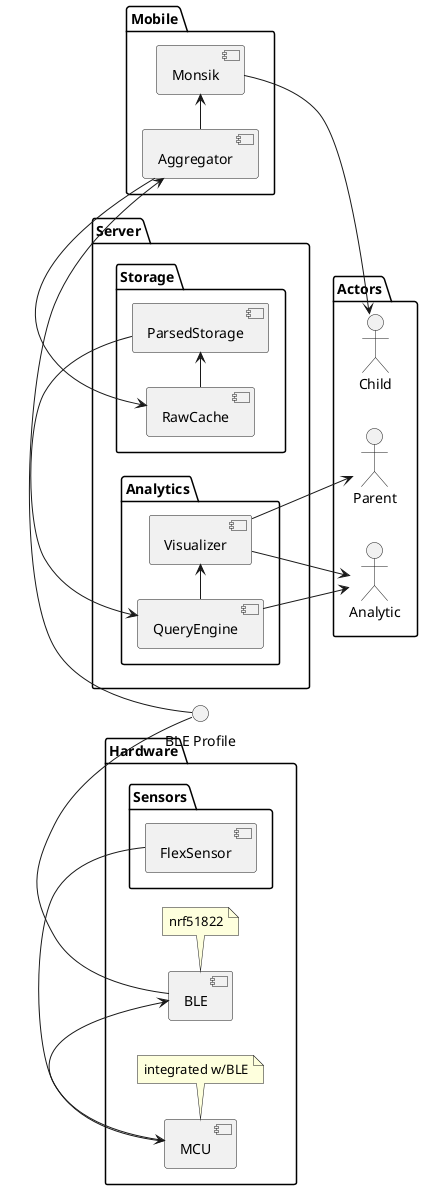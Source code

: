 @startuml
skinparam componentStyle uml2
left to right direction

interface "BLE Profile" [[https://github.com/motorica-org/telemetry-docs/wiki/BLE-Profile]]

package Hardware {
    component MCU
    component BLE

    package Sensors {
        [FlexSensor] -> [MCU]
    }

    [MCU] -> [BLE]
    [BLE] - (BLE Profile)

    note bottom of [MCU]: integrated w/BLE
    note bottom of [BLE]: nrf51822
}

package Mobile {
    (BLE Profile) -> [Aggregator]
    [Aggregator] -> [Monsik]
}

package Server {
    package Storage {
        [Aggregator] -> [RawCache]
        [RawCache] -> [ParsedStorage]
    }
    package Analytics {
        [ParsedStorage] -> [QueryEngine]
        [QueryEngine] -> [Visualizer]
    }
}

package Actors {
    actor Child
    actor Parent
    actor Analytic

    Child <- [Monsik]

    Parent <- [Visualizer]

    Analytic <-u- [QueryEngine]
    Analytic <-u- [Visualizer]
}
@enduml
